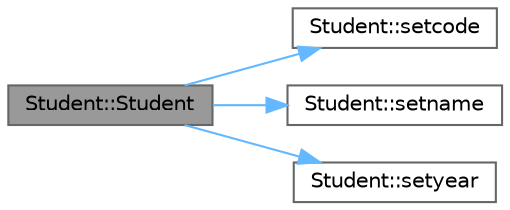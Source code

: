 digraph "Student::Student"
{
 // LATEX_PDF_SIZE
  bgcolor="transparent";
  edge [fontname=Helvetica,fontsize=10,labelfontname=Helvetica,labelfontsize=10];
  node [fontname=Helvetica,fontsize=10,shape=box,height=0.2,width=0.4];
  rankdir="LR";
  Node1 [label="Student::Student",height=0.2,width=0.4,color="gray40", fillcolor="grey60", style="filled", fontcolor="black",tooltip=" "];
  Node1 -> Node2 [color="steelblue1",style="solid"];
  Node2 [label="Student::setcode",height=0.2,width=0.4,color="grey40", fillcolor="white", style="filled",URL="$class_student.html#a055188589afd04671f5500e125007ff3",tooltip=" "];
  Node1 -> Node3 [color="steelblue1",style="solid"];
  Node3 [label="Student::setname",height=0.2,width=0.4,color="grey40", fillcolor="white", style="filled",URL="$class_student.html#a631b721fa1276cbb5939944170fa99df",tooltip=" "];
  Node1 -> Node4 [color="steelblue1",style="solid"];
  Node4 [label="Student::setyear",height=0.2,width=0.4,color="grey40", fillcolor="white", style="filled",URL="$class_student.html#ab294e2e2f265b893639756877e45911c",tooltip=" "];
}
